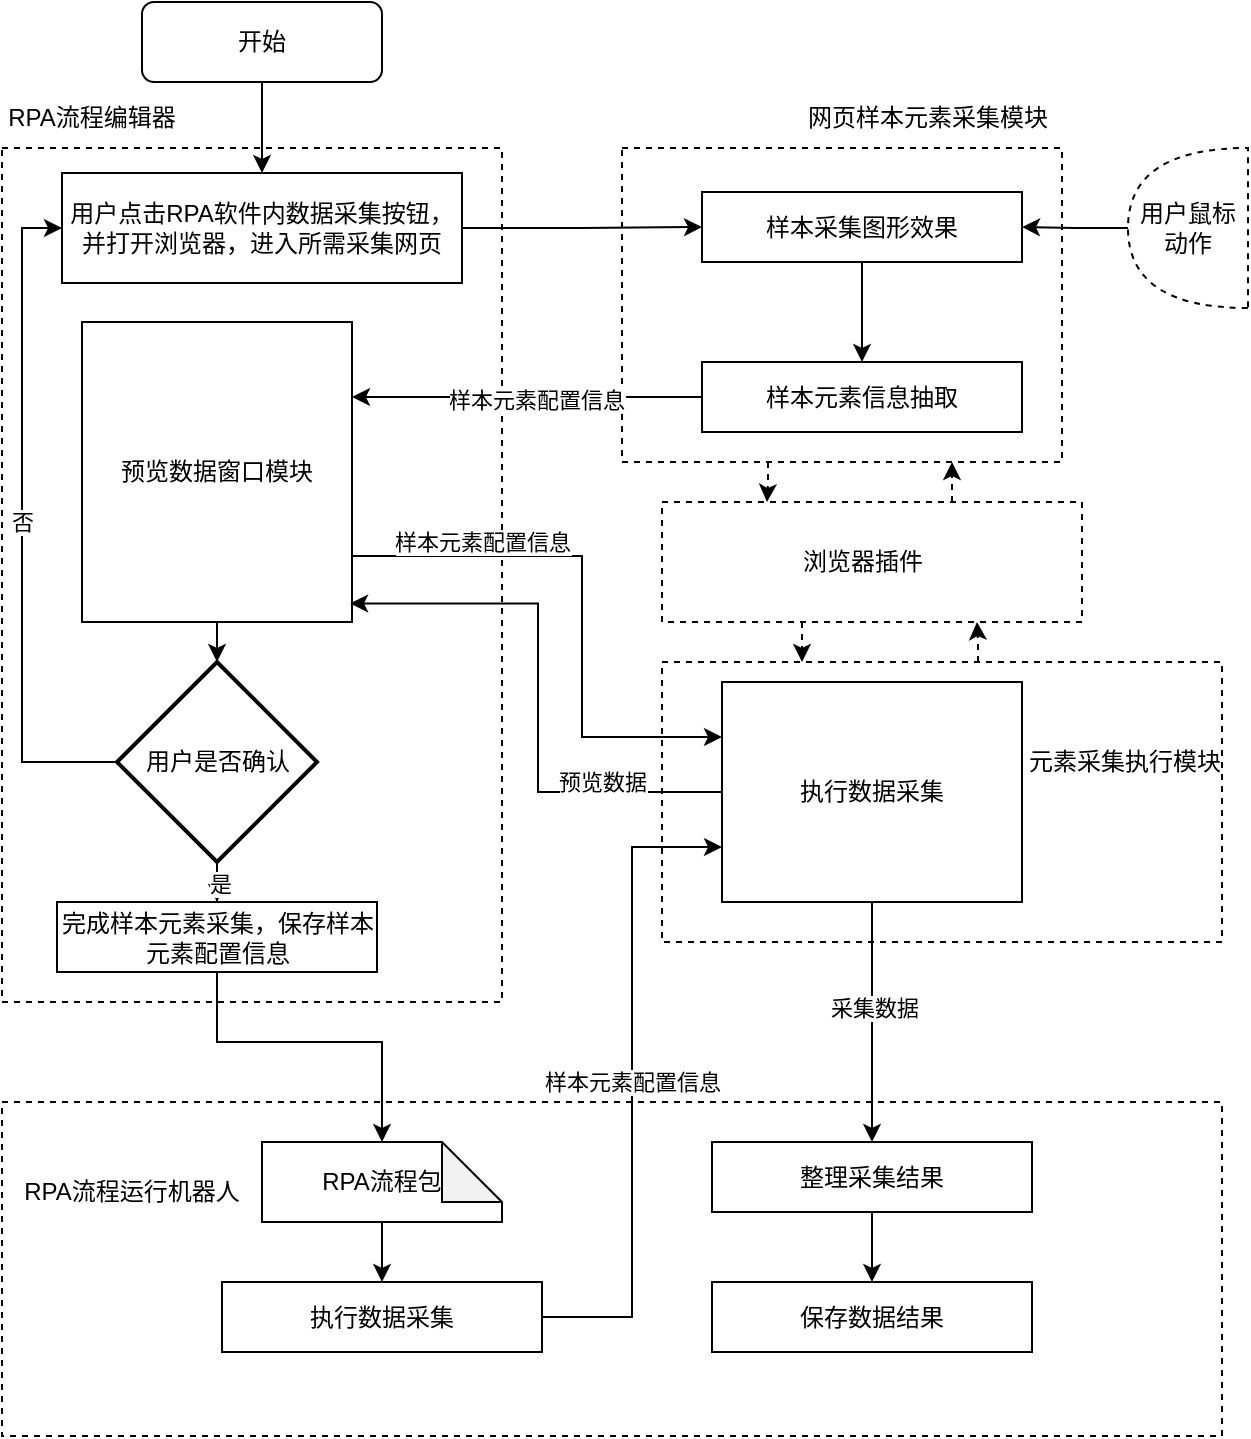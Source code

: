 <mxfile version="20.5.3" type="github">
  <diagram id="xU7X7o6H66pRaLUqQLn2" name="第 1 页">
    <mxGraphModel dx="944" dy="532" grid="1" gridSize="10" guides="1" tooltips="1" connect="1" arrows="1" fold="1" page="1" pageScale="1" pageWidth="827" pageHeight="1169" math="0" shadow="0">
      <root>
        <mxCell id="0" />
        <mxCell id="1" parent="0" />
        <mxCell id="r1mTysYFF8rYWYZTM9NO-41" value="" style="rounded=0;whiteSpace=wrap;html=1;dashed=1;" vertex="1" parent="1">
          <mxGeometry x="210" y="710" width="610" height="167" as="geometry" />
        </mxCell>
        <mxCell id="r1mTysYFF8rYWYZTM9NO-37" value="" style="rounded=0;whiteSpace=wrap;html=1;dashed=1;" vertex="1" parent="1">
          <mxGeometry x="210" y="233" width="250" height="427" as="geometry" />
        </mxCell>
        <mxCell id="r1mTysYFF8rYWYZTM9NO-65" value="" style="edgeStyle=orthogonalEdgeStyle;rounded=0;orthogonalLoop=1;jettySize=auto;html=1;dashed=1;entryX=0.75;entryY=1;entryDx=0;entryDy=0;" edge="1" parent="1" source="r1mTysYFF8rYWYZTM9NO-23" target="r1mTysYFF8rYWYZTM9NO-55">
          <mxGeometry relative="1" as="geometry">
            <Array as="points">
              <mxPoint x="698" y="480" />
              <mxPoint x="698" y="480" />
            </Array>
          </mxGeometry>
        </mxCell>
        <mxCell id="r1mTysYFF8rYWYZTM9NO-23" value="" style="rounded=0;whiteSpace=wrap;html=1;dashed=1;" vertex="1" parent="1">
          <mxGeometry x="540" y="490" width="280" height="140" as="geometry" />
        </mxCell>
        <mxCell id="r1mTysYFF8rYWYZTM9NO-63" value="" style="edgeStyle=orthogonalEdgeStyle;rounded=0;orthogonalLoop=1;jettySize=auto;html=1;dashed=1;entryX=0.25;entryY=0;entryDx=0;entryDy=0;" edge="1" parent="1" source="r1mTysYFF8rYWYZTM9NO-22" target="r1mTysYFF8rYWYZTM9NO-55">
          <mxGeometry relative="1" as="geometry">
            <Array as="points">
              <mxPoint x="593" y="400" />
              <mxPoint x="592" y="400" />
            </Array>
          </mxGeometry>
        </mxCell>
        <mxCell id="r1mTysYFF8rYWYZTM9NO-22" value="" style="rounded=0;whiteSpace=wrap;html=1;dashed=1;" vertex="1" parent="1">
          <mxGeometry x="520" y="233" width="220" height="157" as="geometry" />
        </mxCell>
        <mxCell id="r1mTysYFF8rYWYZTM9NO-10" style="edgeStyle=orthogonalEdgeStyle;rounded=0;orthogonalLoop=1;jettySize=auto;html=1;entryX=0;entryY=0.5;entryDx=0;entryDy=0;" edge="1" parent="1" source="r1mTysYFF8rYWYZTM9NO-1" target="r1mTysYFF8rYWYZTM9NO-7">
          <mxGeometry relative="1" as="geometry" />
        </mxCell>
        <mxCell id="r1mTysYFF8rYWYZTM9NO-1" value="用户点击RPA软件内数据采集按钮，并打开浏览器，进入所需采集网页" style="rounded=0;whiteSpace=wrap;html=1;" vertex="1" parent="1">
          <mxGeometry x="240" y="245.5" width="200" height="55" as="geometry" />
        </mxCell>
        <mxCell id="r1mTysYFF8rYWYZTM9NO-29" style="edgeStyle=orthogonalEdgeStyle;rounded=0;orthogonalLoop=1;jettySize=auto;html=1;" edge="1" parent="1" source="r1mTysYFF8rYWYZTM9NO-2" target="r1mTysYFF8rYWYZTM9NO-1">
          <mxGeometry relative="1" as="geometry" />
        </mxCell>
        <mxCell id="r1mTysYFF8rYWYZTM9NO-2" value="开始" style="rounded=1;whiteSpace=wrap;html=1;" vertex="1" parent="1">
          <mxGeometry x="280" y="160" width="120" height="40" as="geometry" />
        </mxCell>
        <mxCell id="r1mTysYFF8rYWYZTM9NO-5" value="RPA流程编辑器" style="text;html=1;strokeColor=none;fillColor=none;align=center;verticalAlign=middle;whiteSpace=wrap;rounded=0;dashed=1;" vertex="1" parent="1">
          <mxGeometry x="210" y="203" width="90" height="30" as="geometry" />
        </mxCell>
        <mxCell id="r1mTysYFF8rYWYZTM9NO-6" value="网页样本元素采集模块" style="text;html=1;strokeColor=none;fillColor=none;align=center;verticalAlign=middle;whiteSpace=wrap;rounded=0;dashed=1;" vertex="1" parent="1">
          <mxGeometry x="602.5" y="203" width="140" height="30" as="geometry" />
        </mxCell>
        <mxCell id="r1mTysYFF8rYWYZTM9NO-12" style="edgeStyle=orthogonalEdgeStyle;rounded=0;orthogonalLoop=1;jettySize=auto;html=1;" edge="1" parent="1" source="r1mTysYFF8rYWYZTM9NO-7">
          <mxGeometry relative="1" as="geometry">
            <mxPoint x="640" y="340.0" as="targetPoint" />
          </mxGeometry>
        </mxCell>
        <mxCell id="r1mTysYFF8rYWYZTM9NO-7" value="样本采集图形效果" style="rounded=0;whiteSpace=wrap;html=1;" vertex="1" parent="1">
          <mxGeometry x="560" y="255" width="160" height="35" as="geometry" />
        </mxCell>
        <mxCell id="r1mTysYFF8rYWYZTM9NO-9" style="edgeStyle=orthogonalEdgeStyle;rounded=0;orthogonalLoop=1;jettySize=auto;html=1;" edge="1" parent="1" source="r1mTysYFF8rYWYZTM9NO-8" target="r1mTysYFF8rYWYZTM9NO-7">
          <mxGeometry relative="1" as="geometry" />
        </mxCell>
        <mxCell id="r1mTysYFF8rYWYZTM9NO-8" value="用户鼠标动作" style="shape=or;whiteSpace=wrap;html=1;dashed=1;direction=west;" vertex="1" parent="1">
          <mxGeometry x="773" y="233" width="60" height="80" as="geometry" />
        </mxCell>
        <mxCell id="r1mTysYFF8rYWYZTM9NO-26" style="edgeStyle=orthogonalEdgeStyle;rounded=0;orthogonalLoop=1;jettySize=auto;html=1;entryX=0;entryY=0.25;entryDx=0;entryDy=0;" edge="1" parent="1" source="r1mTysYFF8rYWYZTM9NO-13" target="r1mTysYFF8rYWYZTM9NO-18">
          <mxGeometry relative="1" as="geometry">
            <Array as="points">
              <mxPoint x="500" y="437" />
              <mxPoint x="500" y="528" />
            </Array>
          </mxGeometry>
        </mxCell>
        <mxCell id="r1mTysYFF8rYWYZTM9NO-27" value="&lt;span style=&quot;color: rgba(0, 0, 0, 0); font-family: monospace; font-size: 0px; text-align: start;&quot;&gt;%3CmxGraphModel%3E%3Croot%3E%3CmxCell%20id%3D%220%22%2F%3E%3CmxCell%20id%3D%221%22%20parent%3D%220%22%2F%3E%3CmxCell%20id%3D%222%22%20value%3D%22%E6%A0%B7%E6%9C%AC%E5%85%83%E7%B4%A0%E9%85%8D%E7%BD%AE%E4%BF%A1%E6%81%AF%22%20style%3D%22edgeLabel%3Bhtml%3D1%3Balign%3Dcenter%3BverticalAlign%3Dmiddle%3Bresizable%3D0%3Bpoints%3D%5B%5D%3B%22%20vertex%3D%221%22%20connectable%3D%220%22%20parent%3D%221%22%3E%3CmxGeometry%20x%3D%22476.757%22%20y%3D%22358.5%22%20as%3D%22geometry%22%2F%3E%3C%2FmxCell%3E%3C%2Froot%3E%3C%2FmxGraphModel%3E&lt;/span&gt;" style="edgeLabel;html=1;align=center;verticalAlign=middle;resizable=0;points=[];" vertex="1" connectable="0" parent="r1mTysYFF8rYWYZTM9NO-26">
          <mxGeometry x="-0.029" y="1" relative="1" as="geometry">
            <mxPoint as="offset" />
          </mxGeometry>
        </mxCell>
        <mxCell id="r1mTysYFF8rYWYZTM9NO-28" value="样本元素配置信息" style="edgeLabel;html=1;align=center;verticalAlign=middle;resizable=0;points=[];" vertex="1" connectable="0" parent="r1mTysYFF8rYWYZTM9NO-26">
          <mxGeometry x="-0.029" y="2" relative="1" as="geometry">
            <mxPoint x="-52" y="-26" as="offset" />
          </mxGeometry>
        </mxCell>
        <mxCell id="r1mTysYFF8rYWYZTM9NO-39" style="edgeStyle=orthogonalEdgeStyle;rounded=0;orthogonalLoop=1;jettySize=auto;html=1;" edge="1" parent="1" source="r1mTysYFF8rYWYZTM9NO-13" target="r1mTysYFF8rYWYZTM9NO-38">
          <mxGeometry relative="1" as="geometry" />
        </mxCell>
        <mxCell id="r1mTysYFF8rYWYZTM9NO-13" value="预览数据窗口模块" style="rounded=0;whiteSpace=wrap;html=1;" vertex="1" parent="1">
          <mxGeometry x="250" y="320" width="135" height="150" as="geometry" />
        </mxCell>
        <mxCell id="r1mTysYFF8rYWYZTM9NO-17" style="edgeStyle=orthogonalEdgeStyle;rounded=0;orthogonalLoop=1;jettySize=auto;html=1;entryX=1;entryY=0.25;entryDx=0;entryDy=0;" edge="1" parent="1" source="r1mTysYFF8rYWYZTM9NO-16" target="r1mTysYFF8rYWYZTM9NO-13">
          <mxGeometry relative="1" as="geometry" />
        </mxCell>
        <mxCell id="r1mTysYFF8rYWYZTM9NO-19" value="样本元素配置信息" style="edgeLabel;html=1;align=center;verticalAlign=middle;resizable=0;points=[];" vertex="1" connectable="0" parent="r1mTysYFF8rYWYZTM9NO-17">
          <mxGeometry x="-0.052" y="1" relative="1" as="geometry">
            <mxPoint as="offset" />
          </mxGeometry>
        </mxCell>
        <mxCell id="r1mTysYFF8rYWYZTM9NO-16" value="样本元素信息抽取" style="rounded=0;whiteSpace=wrap;html=1;" vertex="1" parent="1">
          <mxGeometry x="560" y="340" width="160" height="35" as="geometry" />
        </mxCell>
        <mxCell id="r1mTysYFF8rYWYZTM9NO-35" style="edgeStyle=orthogonalEdgeStyle;rounded=0;orthogonalLoop=1;jettySize=auto;html=1;entryX=0.993;entryY=0.938;entryDx=0;entryDy=0;entryPerimeter=0;" edge="1" parent="1" source="r1mTysYFF8rYWYZTM9NO-18" target="r1mTysYFF8rYWYZTM9NO-13">
          <mxGeometry relative="1" as="geometry">
            <Array as="points">
              <mxPoint x="478" y="460" />
            </Array>
          </mxGeometry>
        </mxCell>
        <mxCell id="r1mTysYFF8rYWYZTM9NO-36" value="预览数据" style="edgeLabel;html=1;align=center;verticalAlign=middle;resizable=0;points=[];" vertex="1" connectable="0" parent="r1mTysYFF8rYWYZTM9NO-35">
          <mxGeometry x="0.102" y="-1" relative="1" as="geometry">
            <mxPoint x="31" y="57" as="offset" />
          </mxGeometry>
        </mxCell>
        <mxCell id="r1mTysYFF8rYWYZTM9NO-53" style="edgeStyle=orthogonalEdgeStyle;rounded=0;orthogonalLoop=1;jettySize=auto;html=1;" edge="1" parent="1" source="r1mTysYFF8rYWYZTM9NO-18" target="r1mTysYFF8rYWYZTM9NO-51">
          <mxGeometry relative="1" as="geometry" />
        </mxCell>
        <mxCell id="r1mTysYFF8rYWYZTM9NO-58" value="采集数据" style="edgeLabel;html=1;align=center;verticalAlign=middle;resizable=0;points=[];" vertex="1" connectable="0" parent="r1mTysYFF8rYWYZTM9NO-53">
          <mxGeometry x="-0.12" y="1" relative="1" as="geometry">
            <mxPoint as="offset" />
          </mxGeometry>
        </mxCell>
        <mxCell id="r1mTysYFF8rYWYZTM9NO-18" value="执行数据采集" style="rounded=0;whiteSpace=wrap;html=1;" vertex="1" parent="1">
          <mxGeometry x="570" y="500" width="150" height="110" as="geometry" />
        </mxCell>
        <mxCell id="r1mTysYFF8rYWYZTM9NO-24" value="元素采集执行模块" style="text;html=1;strokeColor=none;fillColor=none;align=center;verticalAlign=middle;whiteSpace=wrap;rounded=0;dashed=1;" vertex="1" parent="1">
          <mxGeometry x="710" y="525" width="123" height="30" as="geometry" />
        </mxCell>
        <mxCell id="r1mTysYFF8rYWYZTM9NO-40" value="否" style="edgeStyle=orthogonalEdgeStyle;rounded=0;orthogonalLoop=1;jettySize=auto;html=1;entryX=0;entryY=0.5;entryDx=0;entryDy=0;" edge="1" parent="1" source="r1mTysYFF8rYWYZTM9NO-38" target="r1mTysYFF8rYWYZTM9NO-1">
          <mxGeometry relative="1" as="geometry">
            <Array as="points">
              <mxPoint x="220" y="540" />
              <mxPoint x="220" y="273" />
            </Array>
          </mxGeometry>
        </mxCell>
        <mxCell id="r1mTysYFF8rYWYZTM9NO-44" style="edgeStyle=orthogonalEdgeStyle;rounded=0;orthogonalLoop=1;jettySize=auto;html=1;entryX=0.5;entryY=0;entryDx=0;entryDy=0;" edge="1" parent="1" source="r1mTysYFF8rYWYZTM9NO-38" target="r1mTysYFF8rYWYZTM9NO-43">
          <mxGeometry relative="1" as="geometry" />
        </mxCell>
        <mxCell id="r1mTysYFF8rYWYZTM9NO-46" value="是" style="edgeLabel;html=1;align=center;verticalAlign=middle;resizable=0;points=[];" vertex="1" connectable="0" parent="r1mTysYFF8rYWYZTM9NO-44">
          <mxGeometry x="-0.019" y="-1" relative="1" as="geometry">
            <mxPoint as="offset" />
          </mxGeometry>
        </mxCell>
        <mxCell id="r1mTysYFF8rYWYZTM9NO-38" value="用户是否确认" style="strokeWidth=2;html=1;shape=mxgraph.flowchart.decision;whiteSpace=wrap;" vertex="1" parent="1">
          <mxGeometry x="267.5" y="490" width="100" height="100" as="geometry" />
        </mxCell>
        <mxCell id="r1mTysYFF8rYWYZTM9NO-49" value="" style="edgeStyle=orthogonalEdgeStyle;rounded=0;orthogonalLoop=1;jettySize=auto;html=1;" edge="1" parent="1" source="r1mTysYFF8rYWYZTM9NO-42" target="r1mTysYFF8rYWYZTM9NO-48">
          <mxGeometry relative="1" as="geometry" />
        </mxCell>
        <mxCell id="r1mTysYFF8rYWYZTM9NO-42" value="RPA流程包" style="shape=note;whiteSpace=wrap;html=1;backgroundOutline=1;darkOpacity=0.05;" vertex="1" parent="1">
          <mxGeometry x="340" y="730" width="120" height="40" as="geometry" />
        </mxCell>
        <mxCell id="r1mTysYFF8rYWYZTM9NO-45" style="edgeStyle=orthogonalEdgeStyle;rounded=0;orthogonalLoop=1;jettySize=auto;html=1;entryX=0.5;entryY=0;entryDx=0;entryDy=0;entryPerimeter=0;" edge="1" parent="1" source="r1mTysYFF8rYWYZTM9NO-43" target="r1mTysYFF8rYWYZTM9NO-42">
          <mxGeometry relative="1" as="geometry">
            <Array as="points">
              <mxPoint x="318" y="680" />
              <mxPoint x="400" y="680" />
              <mxPoint x="400" y="730" />
            </Array>
          </mxGeometry>
        </mxCell>
        <mxCell id="r1mTysYFF8rYWYZTM9NO-43" value="完成样本元素采集，保存样本元素配置信息" style="rounded=0;whiteSpace=wrap;html=1;" vertex="1" parent="1">
          <mxGeometry x="237.5" y="610" width="160" height="35" as="geometry" />
        </mxCell>
        <mxCell id="r1mTysYFF8rYWYZTM9NO-47" value="RPA流程运行机器人" style="text;html=1;strokeColor=none;fillColor=none;align=center;verticalAlign=middle;whiteSpace=wrap;rounded=0;dashed=1;" vertex="1" parent="1">
          <mxGeometry x="220" y="740" width="110" height="30" as="geometry" />
        </mxCell>
        <mxCell id="r1mTysYFF8rYWYZTM9NO-50" value="样本元素配置信息" style="edgeStyle=orthogonalEdgeStyle;rounded=0;orthogonalLoop=1;jettySize=auto;html=1;entryX=0;entryY=0.75;entryDx=0;entryDy=0;" edge="1" parent="1" source="r1mTysYFF8rYWYZTM9NO-48" target="r1mTysYFF8rYWYZTM9NO-18">
          <mxGeometry relative="1" as="geometry" />
        </mxCell>
        <mxCell id="r1mTysYFF8rYWYZTM9NO-48" value="执行数据采集" style="rounded=0;whiteSpace=wrap;html=1;" vertex="1" parent="1">
          <mxGeometry x="320" y="800" width="160" height="35" as="geometry" />
        </mxCell>
        <mxCell id="r1mTysYFF8rYWYZTM9NO-54" value="" style="edgeStyle=orthogonalEdgeStyle;rounded=0;orthogonalLoop=1;jettySize=auto;html=1;" edge="1" parent="1" source="r1mTysYFF8rYWYZTM9NO-51" target="r1mTysYFF8rYWYZTM9NO-52">
          <mxGeometry relative="1" as="geometry" />
        </mxCell>
        <mxCell id="r1mTysYFF8rYWYZTM9NO-51" value="整理采集结果" style="rounded=0;whiteSpace=wrap;html=1;" vertex="1" parent="1">
          <mxGeometry x="565" y="730" width="160" height="35" as="geometry" />
        </mxCell>
        <mxCell id="r1mTysYFF8rYWYZTM9NO-52" value="保存数据结果" style="rounded=0;whiteSpace=wrap;html=1;" vertex="1" parent="1">
          <mxGeometry x="565" y="800" width="160" height="35" as="geometry" />
        </mxCell>
        <mxCell id="r1mTysYFF8rYWYZTM9NO-62" value="" style="edgeStyle=orthogonalEdgeStyle;rounded=0;orthogonalLoop=1;jettySize=auto;html=1;dashed=1;entryX=0.75;entryY=1;entryDx=0;entryDy=0;" edge="1" parent="1" source="r1mTysYFF8rYWYZTM9NO-55" target="r1mTysYFF8rYWYZTM9NO-22">
          <mxGeometry relative="1" as="geometry">
            <Array as="points">
              <mxPoint x="685" y="400" />
              <mxPoint x="685" y="400" />
            </Array>
          </mxGeometry>
        </mxCell>
        <mxCell id="r1mTysYFF8rYWYZTM9NO-64" value="" style="edgeStyle=orthogonalEdgeStyle;rounded=0;orthogonalLoop=1;jettySize=auto;html=1;dashed=1;entryX=0.25;entryY=0;entryDx=0;entryDy=0;" edge="1" parent="1" source="r1mTysYFF8rYWYZTM9NO-55" target="r1mTysYFF8rYWYZTM9NO-23">
          <mxGeometry relative="1" as="geometry">
            <Array as="points">
              <mxPoint x="610" y="480" />
              <mxPoint x="610" y="480" />
            </Array>
          </mxGeometry>
        </mxCell>
        <mxCell id="r1mTysYFF8rYWYZTM9NO-55" value="" style="rounded=0;whiteSpace=wrap;html=1;dashed=1;" vertex="1" parent="1">
          <mxGeometry x="540" y="410" width="210" height="60" as="geometry" />
        </mxCell>
        <mxCell id="r1mTysYFF8rYWYZTM9NO-56" value="浏览器插件" style="text;html=1;strokeColor=none;fillColor=none;align=center;verticalAlign=middle;whiteSpace=wrap;rounded=0;dashed=1;" vertex="1" parent="1">
          <mxGeometry x="602.5" y="425" width="75" height="30" as="geometry" />
        </mxCell>
      </root>
    </mxGraphModel>
  </diagram>
</mxfile>
